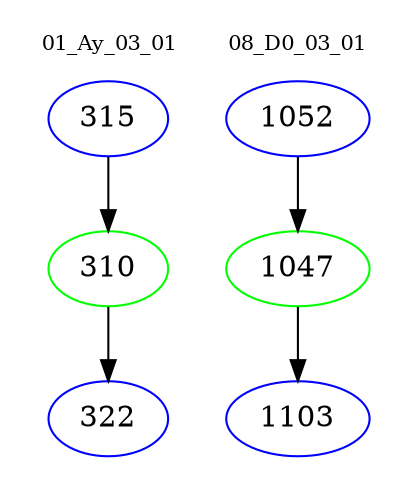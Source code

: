 digraph{
subgraph cluster_0 {
color = white
label = "01_Ay_03_01";
fontsize=10;
T0_315 [label="315", color="blue"]
T0_315 -> T0_310 [color="black"]
T0_310 [label="310", color="green"]
T0_310 -> T0_322 [color="black"]
T0_322 [label="322", color="blue"]
}
subgraph cluster_1 {
color = white
label = "08_D0_03_01";
fontsize=10;
T1_1052 [label="1052", color="blue"]
T1_1052 -> T1_1047 [color="black"]
T1_1047 [label="1047", color="green"]
T1_1047 -> T1_1103 [color="black"]
T1_1103 [label="1103", color="blue"]
}
}
